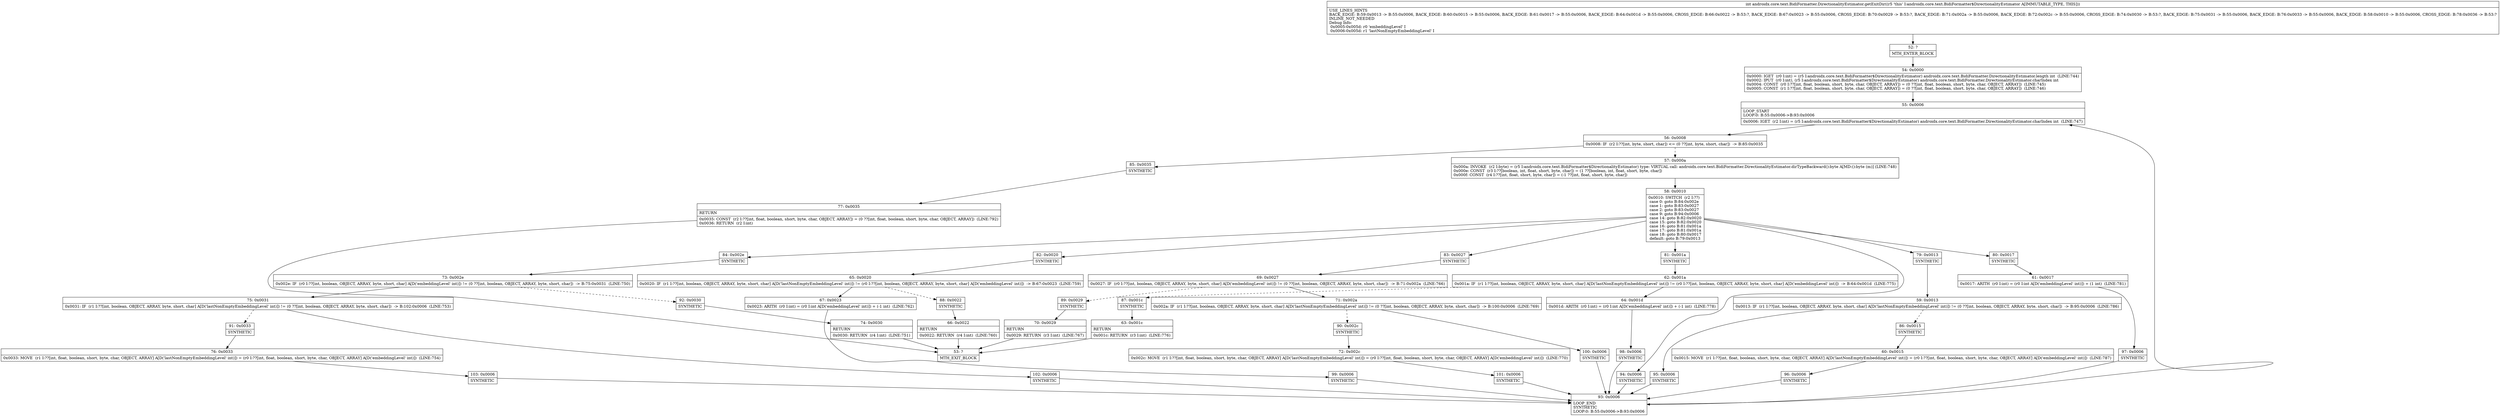 digraph "CFG forandroidx.core.text.BidiFormatter.DirectionalityEstimator.getExitDir()I" {
Node_52 [shape=record,label="{52\:\ ?|MTH_ENTER_BLOCK\l}"];
Node_54 [shape=record,label="{54\:\ 0x0000|0x0000: IGET  (r0 I:int) = (r5 I:androidx.core.text.BidiFormatter$DirectionalityEstimator) androidx.core.text.BidiFormatter.DirectionalityEstimator.length int  (LINE:744)\l0x0002: IPUT  (r0 I:int), (r5 I:androidx.core.text.BidiFormatter$DirectionalityEstimator) androidx.core.text.BidiFormatter.DirectionalityEstimator.charIndex int \l0x0004: CONST  (r0 I:??[int, float, boolean, short, byte, char, OBJECT, ARRAY]) = (0 ??[int, float, boolean, short, byte, char, OBJECT, ARRAY])  (LINE:745)\l0x0005: CONST  (r1 I:??[int, float, boolean, short, byte, char, OBJECT, ARRAY]) = (0 ??[int, float, boolean, short, byte, char, OBJECT, ARRAY])  (LINE:746)\l}"];
Node_55 [shape=record,label="{55\:\ 0x0006|LOOP_START\lLOOP:0: B:55:0x0006\-\>B:93:0x0006\l|0x0006: IGET  (r2 I:int) = (r5 I:androidx.core.text.BidiFormatter$DirectionalityEstimator) androidx.core.text.BidiFormatter.DirectionalityEstimator.charIndex int  (LINE:747)\l}"];
Node_56 [shape=record,label="{56\:\ 0x0008|0x0008: IF  (r2 I:??[int, byte, short, char]) \<= (0 ??[int, byte, short, char])  \-\> B:85:0x0035 \l}"];
Node_57 [shape=record,label="{57\:\ 0x000a|0x000a: INVOKE  (r2 I:byte) = (r5 I:androidx.core.text.BidiFormatter$DirectionalityEstimator) type: VIRTUAL call: androidx.core.text.BidiFormatter.DirectionalityEstimator.dirTypeBackward():byte A[MD:():byte (m)] (LINE:748)\l0x000e: CONST  (r3 I:??[boolean, int, float, short, byte, char]) = (1 ??[boolean, int, float, short, byte, char]) \l0x000f: CONST  (r4 I:??[int, float, short, byte, char]) = (\-1 ??[int, float, short, byte, char]) \l}"];
Node_58 [shape=record,label="{58\:\ 0x0010|0x0010: SWITCH  (r2 I:??)\l case 0: goto B:84:0x002e\l case 1: goto B:83:0x0027\l case 2: goto B:83:0x0027\l case 9: goto B:94:0x0006\l case 14: goto B:82:0x0020\l case 15: goto B:82:0x0020\l case 16: goto B:81:0x001a\l case 17: goto B:81:0x001a\l case 18: goto B:80:0x0017\l default: goto B:79:0x0013 \l}"];
Node_79 [shape=record,label="{79\:\ 0x0013|SYNTHETIC\l}"];
Node_59 [shape=record,label="{59\:\ 0x0013|0x0013: IF  (r1 I:??[int, boolean, OBJECT, ARRAY, byte, short, char] A[D('lastNonEmptyEmbeddingLevel' int)]) != (0 ??[int, boolean, OBJECT, ARRAY, byte, short, char])  \-\> B:95:0x0006  (LINE:786)\l}"];
Node_86 [shape=record,label="{86\:\ 0x0015|SYNTHETIC\l}"];
Node_60 [shape=record,label="{60\:\ 0x0015|0x0015: MOVE  (r1 I:??[int, float, boolean, short, byte, char, OBJECT, ARRAY] A[D('lastNonEmptyEmbeddingLevel' int)]) = (r0 I:??[int, float, boolean, short, byte, char, OBJECT, ARRAY] A[D('embeddingLevel' int)])  (LINE:787)\l}"];
Node_96 [shape=record,label="{96\:\ 0x0006|SYNTHETIC\l}"];
Node_93 [shape=record,label="{93\:\ 0x0006|LOOP_END\lSYNTHETIC\lLOOP:0: B:55:0x0006\-\>B:93:0x0006\l}"];
Node_95 [shape=record,label="{95\:\ 0x0006|SYNTHETIC\l}"];
Node_80 [shape=record,label="{80\:\ 0x0017|SYNTHETIC\l}"];
Node_61 [shape=record,label="{61\:\ 0x0017|0x0017: ARITH  (r0 I:int) = (r0 I:int A[D('embeddingLevel' int)]) + (1 int)  (LINE:781)\l}"];
Node_97 [shape=record,label="{97\:\ 0x0006|SYNTHETIC\l}"];
Node_81 [shape=record,label="{81\:\ 0x001a|SYNTHETIC\l}"];
Node_62 [shape=record,label="{62\:\ 0x001a|0x001a: IF  (r1 I:??[int, boolean, OBJECT, ARRAY, byte, short, char] A[D('lastNonEmptyEmbeddingLevel' int)]) != (r0 I:??[int, boolean, OBJECT, ARRAY, byte, short, char] A[D('embeddingLevel' int)])  \-\> B:64:0x001d  (LINE:775)\l}"];
Node_64 [shape=record,label="{64\:\ 0x001d|0x001d: ARITH  (r0 I:int) = (r0 I:int A[D('embeddingLevel' int)]) + (\-1 int)  (LINE:778)\l}"];
Node_98 [shape=record,label="{98\:\ 0x0006|SYNTHETIC\l}"];
Node_87 [shape=record,label="{87\:\ 0x001c|SYNTHETIC\l}"];
Node_63 [shape=record,label="{63\:\ 0x001c|RETURN\l|0x001c: RETURN  (r3 I:int)  (LINE:776)\l}"];
Node_53 [shape=record,label="{53\:\ ?|MTH_EXIT_BLOCK\l}"];
Node_82 [shape=record,label="{82\:\ 0x0020|SYNTHETIC\l}"];
Node_65 [shape=record,label="{65\:\ 0x0020|0x0020: IF  (r1 I:??[int, boolean, OBJECT, ARRAY, byte, short, char] A[D('lastNonEmptyEmbeddingLevel' int)]) != (r0 I:??[int, boolean, OBJECT, ARRAY, byte, short, char] A[D('embeddingLevel' int)])  \-\> B:67:0x0023  (LINE:759)\l}"];
Node_67 [shape=record,label="{67\:\ 0x0023|0x0023: ARITH  (r0 I:int) = (r0 I:int A[D('embeddingLevel' int)]) + (\-1 int)  (LINE:762)\l}"];
Node_99 [shape=record,label="{99\:\ 0x0006|SYNTHETIC\l}"];
Node_88 [shape=record,label="{88\:\ 0x0022|SYNTHETIC\l}"];
Node_66 [shape=record,label="{66\:\ 0x0022|RETURN\l|0x0022: RETURN  (r4 I:int)  (LINE:760)\l}"];
Node_83 [shape=record,label="{83\:\ 0x0027|SYNTHETIC\l}"];
Node_69 [shape=record,label="{69\:\ 0x0027|0x0027: IF  (r0 I:??[int, boolean, OBJECT, ARRAY, byte, short, char] A[D('embeddingLevel' int)]) != (0 ??[int, boolean, OBJECT, ARRAY, byte, short, char])  \-\> B:71:0x002a  (LINE:766)\l}"];
Node_71 [shape=record,label="{71\:\ 0x002a|0x002a: IF  (r1 I:??[int, boolean, OBJECT, ARRAY, byte, short, char] A[D('lastNonEmptyEmbeddingLevel' int)]) != (0 ??[int, boolean, OBJECT, ARRAY, byte, short, char])  \-\> B:100:0x0006  (LINE:769)\l}"];
Node_90 [shape=record,label="{90\:\ 0x002c|SYNTHETIC\l}"];
Node_72 [shape=record,label="{72\:\ 0x002c|0x002c: MOVE  (r1 I:??[int, float, boolean, short, byte, char, OBJECT, ARRAY] A[D('lastNonEmptyEmbeddingLevel' int)]) = (r0 I:??[int, float, boolean, short, byte, char, OBJECT, ARRAY] A[D('embeddingLevel' int)])  (LINE:770)\l}"];
Node_101 [shape=record,label="{101\:\ 0x0006|SYNTHETIC\l}"];
Node_100 [shape=record,label="{100\:\ 0x0006|SYNTHETIC\l}"];
Node_89 [shape=record,label="{89\:\ 0x0029|SYNTHETIC\l}"];
Node_70 [shape=record,label="{70\:\ 0x0029|RETURN\l|0x0029: RETURN  (r3 I:int)  (LINE:767)\l}"];
Node_84 [shape=record,label="{84\:\ 0x002e|SYNTHETIC\l}"];
Node_73 [shape=record,label="{73\:\ 0x002e|0x002e: IF  (r0 I:??[int, boolean, OBJECT, ARRAY, byte, short, char] A[D('embeddingLevel' int)]) != (0 ??[int, boolean, OBJECT, ARRAY, byte, short, char])  \-\> B:75:0x0031  (LINE:750)\l}"];
Node_75 [shape=record,label="{75\:\ 0x0031|0x0031: IF  (r1 I:??[int, boolean, OBJECT, ARRAY, byte, short, char] A[D('lastNonEmptyEmbeddingLevel' int)]) != (0 ??[int, boolean, OBJECT, ARRAY, byte, short, char])  \-\> B:102:0x0006  (LINE:753)\l}"];
Node_91 [shape=record,label="{91\:\ 0x0033|SYNTHETIC\l}"];
Node_76 [shape=record,label="{76\:\ 0x0033|0x0033: MOVE  (r1 I:??[int, float, boolean, short, byte, char, OBJECT, ARRAY] A[D('lastNonEmptyEmbeddingLevel' int)]) = (r0 I:??[int, float, boolean, short, byte, char, OBJECT, ARRAY] A[D('embeddingLevel' int)])  (LINE:754)\l}"];
Node_103 [shape=record,label="{103\:\ 0x0006|SYNTHETIC\l}"];
Node_102 [shape=record,label="{102\:\ 0x0006|SYNTHETIC\l}"];
Node_92 [shape=record,label="{92\:\ 0x0030|SYNTHETIC\l}"];
Node_74 [shape=record,label="{74\:\ 0x0030|RETURN\l|0x0030: RETURN  (r4 I:int)  (LINE:751)\l}"];
Node_94 [shape=record,label="{94\:\ 0x0006|SYNTHETIC\l}"];
Node_85 [shape=record,label="{85\:\ 0x0035|SYNTHETIC\l}"];
Node_77 [shape=record,label="{77\:\ 0x0035|RETURN\l|0x0035: CONST  (r2 I:??[int, float, boolean, short, byte, char, OBJECT, ARRAY]) = (0 ??[int, float, boolean, short, byte, char, OBJECT, ARRAY])  (LINE:792)\l0x0036: RETURN  (r2 I:int) \l}"];
MethodNode[shape=record,label="{int androidx.core.text.BidiFormatter.DirectionalityEstimator.getExitDir((r5 'this' I:androidx.core.text.BidiFormatter$DirectionalityEstimator A[IMMUTABLE_TYPE, THIS]))  | USE_LINES_HINTS\lBACK_EDGE: B:59:0x0013 \-\> B:55:0x0006, BACK_EDGE: B:60:0x0015 \-\> B:55:0x0006, BACK_EDGE: B:61:0x0017 \-\> B:55:0x0006, BACK_EDGE: B:64:0x001d \-\> B:55:0x0006, CROSS_EDGE: B:66:0x0022 \-\> B:53:?, BACK_EDGE: B:67:0x0023 \-\> B:55:0x0006, CROSS_EDGE: B:70:0x0029 \-\> B:53:?, BACK_EDGE: B:71:0x002a \-\> B:55:0x0006, BACK_EDGE: B:72:0x002c \-\> B:55:0x0006, CROSS_EDGE: B:74:0x0030 \-\> B:53:?, BACK_EDGE: B:75:0x0031 \-\> B:55:0x0006, BACK_EDGE: B:76:0x0033 \-\> B:55:0x0006, BACK_EDGE: B:58:0x0010 \-\> B:55:0x0006, CROSS_EDGE: B:78:0x0036 \-\> B:53:?\lINLINE_NOT_NEEDED\lDebug Info:\l  0x0005\-0x005d: r0 'embeddingLevel' I\l  0x0006\-0x005d: r1 'lastNonEmptyEmbeddingLevel' I\l}"];
MethodNode -> Node_52;Node_52 -> Node_54;
Node_54 -> Node_55;
Node_55 -> Node_56;
Node_56 -> Node_57[style=dashed];
Node_56 -> Node_85;
Node_57 -> Node_58;
Node_58 -> Node_79;
Node_58 -> Node_80;
Node_58 -> Node_81;
Node_58 -> Node_82;
Node_58 -> Node_83;
Node_58 -> Node_84;
Node_58 -> Node_94;
Node_79 -> Node_59;
Node_59 -> Node_86[style=dashed];
Node_59 -> Node_95;
Node_86 -> Node_60;
Node_60 -> Node_96;
Node_96 -> Node_93;
Node_93 -> Node_55;
Node_95 -> Node_93;
Node_80 -> Node_61;
Node_61 -> Node_97;
Node_97 -> Node_93;
Node_81 -> Node_62;
Node_62 -> Node_64;
Node_62 -> Node_87[style=dashed];
Node_64 -> Node_98;
Node_98 -> Node_93;
Node_87 -> Node_63;
Node_63 -> Node_53;
Node_82 -> Node_65;
Node_65 -> Node_67;
Node_65 -> Node_88[style=dashed];
Node_67 -> Node_99;
Node_99 -> Node_93;
Node_88 -> Node_66;
Node_66 -> Node_53;
Node_83 -> Node_69;
Node_69 -> Node_71;
Node_69 -> Node_89[style=dashed];
Node_71 -> Node_90[style=dashed];
Node_71 -> Node_100;
Node_90 -> Node_72;
Node_72 -> Node_101;
Node_101 -> Node_93;
Node_100 -> Node_93;
Node_89 -> Node_70;
Node_70 -> Node_53;
Node_84 -> Node_73;
Node_73 -> Node_75;
Node_73 -> Node_92[style=dashed];
Node_75 -> Node_91[style=dashed];
Node_75 -> Node_102;
Node_91 -> Node_76;
Node_76 -> Node_103;
Node_103 -> Node_93;
Node_102 -> Node_93;
Node_92 -> Node_74;
Node_74 -> Node_53;
Node_94 -> Node_93;
Node_85 -> Node_77;
Node_77 -> Node_53;
}


